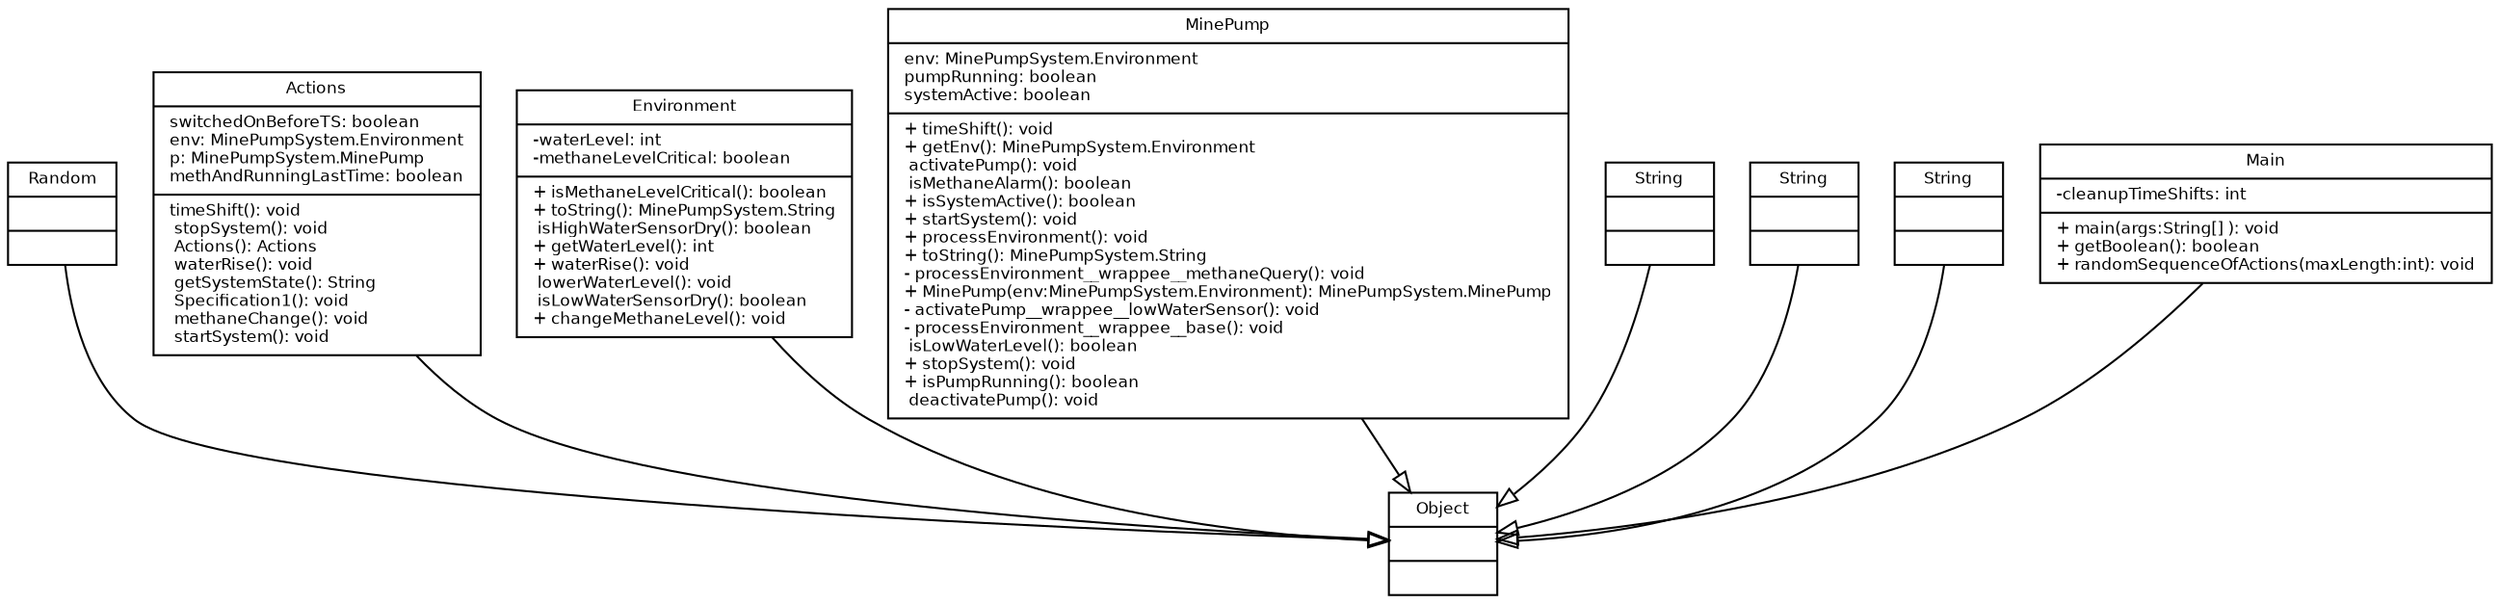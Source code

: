 digraph TypeHierarchy { 
        fontname = "Bitstream Vera Sans"
        fontsize = 8

        node [
                  fontname = "Bitstream Vera Sans"
                  fontsize = 8
                  shape = "record"
        ]

        edge [
                  fontname = "Bitstream Vera Sans"
                  fontsize = 8
        ]

        Random [
                  label = "{Random||}"
        ]

        Actions [
                  label = "{Actions|switchedOnBeforeTS: boolean\lenv: MinePumpSystem.Environment\lp: MinePumpSystem.MinePump\lmethAndRunningLastTime: boolean\l| timeShift(): void\l stopSystem(): void\l Actions(): Actions\l waterRise(): void\l getSystemState(): String\l Specification1(): void\l methaneChange(): void\l startSystem(): void\l}"
        ]

        MinePumpSystem_Environment [
                  label = "{Environment|-waterLevel: int\l-methaneLevelCritical: boolean\l|+ isMethaneLevelCritical(): boolean\l+ toString(): MinePumpSystem.String\l isHighWaterSensorDry(): boolean\l+ getWaterLevel(): int\l+ waterRise(): void\l lowerWaterLevel(): void\l isLowWaterSensorDry(): boolean\l+ changeMethaneLevel(): void\l}"
        ]

        MinePumpSystem_MinePump [
                  label = "{MinePump|env: MinePumpSystem.Environment\lpumpRunning: boolean\lsystemActive: boolean\l|+ timeShift(): void\l+ getEnv(): MinePumpSystem.Environment\l activatePump(): void\l isMethaneAlarm(): boolean\l+ isSystemActive(): boolean\l+ startSystem(): void\l+ processEnvironment(): void\l+ toString(): MinePumpSystem.String\l- processEnvironment__wrappee__methaneQuery(): void\l+ MinePump(env:MinePumpSystem.Environment): MinePumpSystem.MinePump\l- activatePump__wrappee__lowWaterSensor(): void\l- processEnvironment__wrappee__base(): void\l isLowWaterLevel(): boolean\l+ stopSystem(): void\l+ isPumpRunning(): boolean\l deactivatePump(): void\l}"
        ]

        String [
                  label = "{String||}"
        ]

        java_lang_String [
                  label = "{String||}"
        ]

        java_lang_Object [
                  label = "{Object||}"
        ]

        MinePumpSystem_String [
                  label = "{String||}"
        ]

        Main [
                  label = "{Main|-cleanupTimeShifts: int\l|+ main(args:String[] ): void\l+ getBoolean(): boolean\l+ randomSequenceOfActions(maxLength:int): void\l}"
        ]

        edge [
                  arrowhead = "empty"
                  style = "solid"
                  arrowtail = "none"
        ]

        Random -> java_lang_Object
        Actions -> java_lang_Object
        MinePumpSystem_Environment -> java_lang_Object
        MinePumpSystem_MinePump -> java_lang_Object
        String -> java_lang_Object
        java_lang_String -> java_lang_Object
        MinePumpSystem_String -> java_lang_Object
        Main -> java_lang_Object
        edge [
                  arrowhead = "empty"
                  style = "dashed"
                  arrowtail = "none"
        ]

        edge [
                  arrowhead = "normal"
                  style = "solid"
                  arrowtail = "odot"
        ]

}